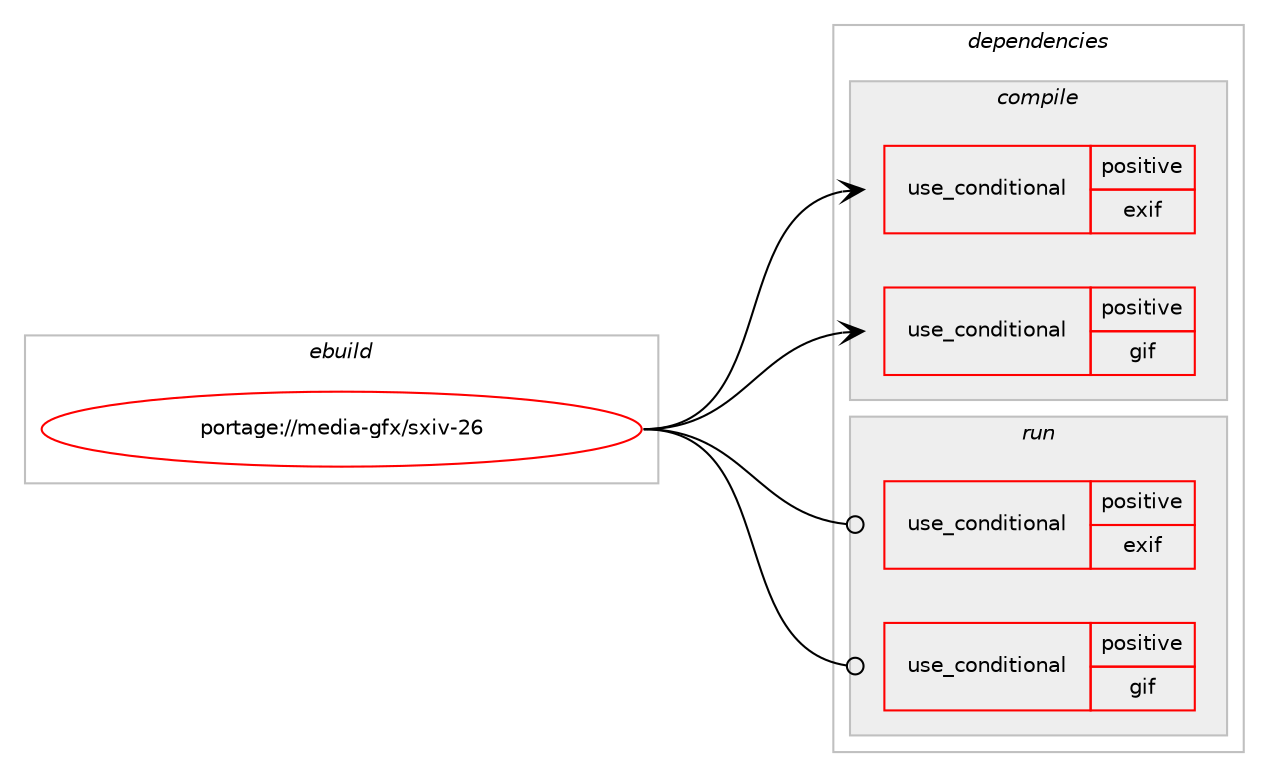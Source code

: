 digraph prolog {

# *************
# Graph options
# *************

newrank=true;
concentrate=true;
compound=true;
graph [rankdir=LR,fontname=Helvetica,fontsize=10,ranksep=1.5];#, ranksep=2.5, nodesep=0.2];
edge  [arrowhead=vee];
node  [fontname=Helvetica,fontsize=10];

# **********
# The ebuild
# **********

subgraph cluster_leftcol {
color=gray;
rank=same;
label=<<i>ebuild</i>>;
id [label="portage://media-gfx/sxiv-26", color=red, width=4, href="../media-gfx/sxiv-26.svg"];
}

# ****************
# The dependencies
# ****************

subgraph cluster_midcol {
color=gray;
label=<<i>dependencies</i>>;
subgraph cluster_compile {
fillcolor="#eeeeee";
style=filled;
label=<<i>compile</i>>;
subgraph cond72414 {
dependency153266 [label=<<TABLE BORDER="0" CELLBORDER="1" CELLSPACING="0" CELLPADDING="4"><TR><TD ROWSPAN="3" CELLPADDING="10">use_conditional</TD></TR><TR><TD>positive</TD></TR><TR><TD>exif</TD></TR></TABLE>>, shape=none, color=red];
# *** BEGIN UNKNOWN DEPENDENCY TYPE (TODO) ***
# dependency153266 -> package_dependency(portage://media-gfx/sxiv-26,install,no,media-libs,libexif,none,[,,],[],[])
# *** END UNKNOWN DEPENDENCY TYPE (TODO) ***

}
id:e -> dependency153266:w [weight=20,style="solid",arrowhead="vee"];
subgraph cond72415 {
dependency153267 [label=<<TABLE BORDER="0" CELLBORDER="1" CELLSPACING="0" CELLPADDING="4"><TR><TD ROWSPAN="3" CELLPADDING="10">use_conditional</TD></TR><TR><TD>positive</TD></TR><TR><TD>gif</TD></TR></TABLE>>, shape=none, color=red];
# *** BEGIN UNKNOWN DEPENDENCY TYPE (TODO) ***
# dependency153267 -> package_dependency(portage://media-gfx/sxiv-26,install,no,media-libs,giflib,none,[,,],[slot(0),equal],[])
# *** END UNKNOWN DEPENDENCY TYPE (TODO) ***

}
id:e -> dependency153267:w [weight=20,style="solid",arrowhead="vee"];
# *** BEGIN UNKNOWN DEPENDENCY TYPE (TODO) ***
# id -> package_dependency(portage://media-gfx/sxiv-26,install,no,media-libs,imlib2,none,[,,],[],[use(enable(X),none),use(optenable(gif),none),use(optenable(jpeg),none),use(optenable(png),none),use(optenable(webp),none)])
# *** END UNKNOWN DEPENDENCY TYPE (TODO) ***

# *** BEGIN UNKNOWN DEPENDENCY TYPE (TODO) ***
# id -> package_dependency(portage://media-gfx/sxiv-26,install,no,x11-libs,libX11,none,[,,],[],[])
# *** END UNKNOWN DEPENDENCY TYPE (TODO) ***

# *** BEGIN UNKNOWN DEPENDENCY TYPE (TODO) ***
# id -> package_dependency(portage://media-gfx/sxiv-26,install,no,x11-libs,libXft,none,[,,],[],[])
# *** END UNKNOWN DEPENDENCY TYPE (TODO) ***

}
subgraph cluster_compileandrun {
fillcolor="#eeeeee";
style=filled;
label=<<i>compile and run</i>>;
}
subgraph cluster_run {
fillcolor="#eeeeee";
style=filled;
label=<<i>run</i>>;
subgraph cond72416 {
dependency153268 [label=<<TABLE BORDER="0" CELLBORDER="1" CELLSPACING="0" CELLPADDING="4"><TR><TD ROWSPAN="3" CELLPADDING="10">use_conditional</TD></TR><TR><TD>positive</TD></TR><TR><TD>exif</TD></TR></TABLE>>, shape=none, color=red];
# *** BEGIN UNKNOWN DEPENDENCY TYPE (TODO) ***
# dependency153268 -> package_dependency(portage://media-gfx/sxiv-26,run,no,media-libs,libexif,none,[,,],[],[])
# *** END UNKNOWN DEPENDENCY TYPE (TODO) ***

}
id:e -> dependency153268:w [weight=20,style="solid",arrowhead="odot"];
subgraph cond72417 {
dependency153269 [label=<<TABLE BORDER="0" CELLBORDER="1" CELLSPACING="0" CELLPADDING="4"><TR><TD ROWSPAN="3" CELLPADDING="10">use_conditional</TD></TR><TR><TD>positive</TD></TR><TR><TD>gif</TD></TR></TABLE>>, shape=none, color=red];
# *** BEGIN UNKNOWN DEPENDENCY TYPE (TODO) ***
# dependency153269 -> package_dependency(portage://media-gfx/sxiv-26,run,no,media-libs,giflib,none,[,,],[slot(0),equal],[])
# *** END UNKNOWN DEPENDENCY TYPE (TODO) ***

}
id:e -> dependency153269:w [weight=20,style="solid",arrowhead="odot"];
# *** BEGIN UNKNOWN DEPENDENCY TYPE (TODO) ***
# id -> package_dependency(portage://media-gfx/sxiv-26,run,no,media-libs,imlib2,none,[,,],[],[use(enable(X),none),use(optenable(gif),none),use(optenable(jpeg),none),use(optenable(png),none),use(optenable(webp),none)])
# *** END UNKNOWN DEPENDENCY TYPE (TODO) ***

# *** BEGIN UNKNOWN DEPENDENCY TYPE (TODO) ***
# id -> package_dependency(portage://media-gfx/sxiv-26,run,no,x11-libs,libX11,none,[,,],[],[])
# *** END UNKNOWN DEPENDENCY TYPE (TODO) ***

# *** BEGIN UNKNOWN DEPENDENCY TYPE (TODO) ***
# id -> package_dependency(portage://media-gfx/sxiv-26,run,no,x11-libs,libXft,none,[,,],[],[])
# *** END UNKNOWN DEPENDENCY TYPE (TODO) ***

}
}

# **************
# The candidates
# **************

subgraph cluster_choices {
rank=same;
color=gray;
label=<<i>candidates</i>>;

}

}

